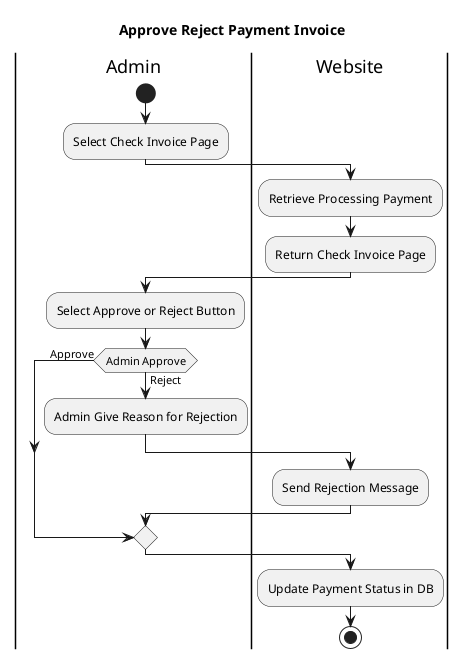 @startuml
title Approve Reject Payment Invoice
|Admin|
start
:Select Check Invoice Page;
|Website|

:Retrieve Processing Payment;
:Return Check Invoice Page;
|Admin|
:Select Approve or Reject Button;    
if (Admin Approve) is (Approve) then
else (Reject)
    :Admin Give Reason for Rejection;
|Website|
    :Send Rejection Message;
endif
:Update Payment Status in DB;
stop
@enduml